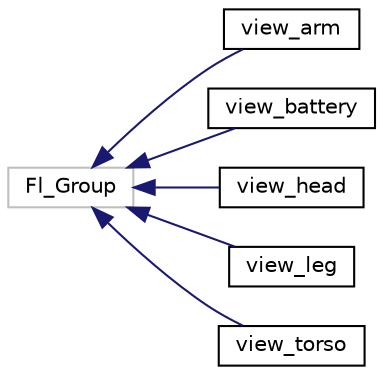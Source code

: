 digraph "Graphical Class Hierarchy"
{
  edge [fontname="Helvetica",fontsize="10",labelfontname="Helvetica",labelfontsize="10"];
  node [fontname="Helvetica",fontsize="10",shape=record];
  rankdir="LR";
  Node1 [label="Fl_Group",height=0.2,width=0.4,color="grey75", fillcolor="white", style="filled"];
  Node1 -> Node2 [dir="back",color="midnightblue",fontsize="10",style="solid",fontname="Helvetica"];
  Node2 [label="view_arm",height=0.2,width=0.4,color="black", fillcolor="white", style="filled",URL="$classview__arm.html"];
  Node1 -> Node3 [dir="back",color="midnightblue",fontsize="10",style="solid",fontname="Helvetica"];
  Node3 [label="view_battery",height=0.2,width=0.4,color="black", fillcolor="white", style="filled",URL="$classview__battery.html"];
  Node1 -> Node4 [dir="back",color="midnightblue",fontsize="10",style="solid",fontname="Helvetica"];
  Node4 [label="view_head",height=0.2,width=0.4,color="black", fillcolor="white", style="filled",URL="$classview__head.html"];
  Node1 -> Node5 [dir="back",color="midnightblue",fontsize="10",style="solid",fontname="Helvetica"];
  Node5 [label="view_leg",height=0.2,width=0.4,color="black", fillcolor="white", style="filled",URL="$classview__leg.html"];
  Node1 -> Node6 [dir="back",color="midnightblue",fontsize="10",style="solid",fontname="Helvetica"];
  Node6 [label="view_torso",height=0.2,width=0.4,color="black", fillcolor="white", style="filled",URL="$classview__torso.html"];
}
